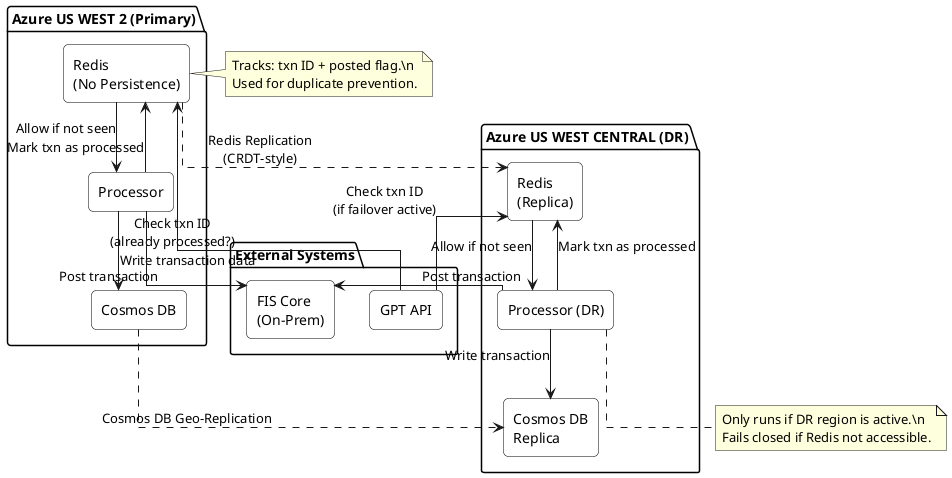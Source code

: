 @startuml
skinparam shadowing false
skinparam linetype ortho
skinparam rectangle {
  BackgroundColor White
  BorderColor Black
  RoundCorner 10
}

' External Systems
package "External Systems" {
  rectangle GPT_API as "GPT API"
  rectangle FIS_Core as "FIS Core\n(On-Prem)"
}

' Primary Region
package "Azure US WEST 2 (Primary)" {
  rectangle Redis_Primary as "Redis\n(No Persistence)"
  rectangle Cosmos_Primary as "Cosmos DB"
  rectangle Processor_Primary as "Processor"
}

' Secondary Region
package "Azure US WEST CENTRAL (DR)" {
  rectangle Redis_Secondary as "Redis\n(Replica)"
  rectangle Cosmos_Secondary as "Cosmos DB\nReplica"
  rectangle Processor_Secondary as "Processor (DR)"
}

' Write & Processing Flow in Primary
GPT_API --> Redis_Primary : Check txn ID\n(already processed?)
Redis_Primary --> Processor_Primary : Allow if not seen
Processor_Primary --> Cosmos_Primary : Write transaction data
Processor_Primary --> FIS_Core : Post transaction
Processor_Primary --> Redis_Primary : Mark txn as processed

' DR Flow
GPT_API --> Redis_Secondary : Check txn ID\n(if failover active)
Redis_Secondary --> Processor_Secondary : Allow if not seen
Processor_Secondary --> Cosmos_Secondary : Write transaction
Processor_Secondary --> FIS_Core : Post transaction
Processor_Secondary --> Redis_Secondary : Mark txn as processed

' Replication Arrows
Redis_Primary -[dashed]-> Redis_Secondary : Redis Replication\n(CRDT-style)
Cosmos_Primary -[dashed]-> Cosmos_Secondary : Cosmos DB Geo-Replication

' Notes
note right of Redis_Primary
Tracks: txn ID + posted flag.\n
Used for duplicate prevention.
end note

note bottom of Processor_Secondary
Only runs if DR region is active.\n
Fails closed if Redis not accessible.
end note

@enduml